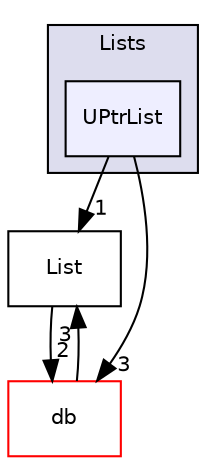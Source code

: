 digraph "src/OpenFOAM/containers/Lists/UPtrList" {
  bgcolor=transparent;
  compound=true
  node [ fontsize="10", fontname="Helvetica"];
  edge [ labelfontsize="10", labelfontname="Helvetica"];
  subgraph clusterdir_f87fe3b02e96c330e8a853ff310f1666 {
    graph [ bgcolor="#ddddee", pencolor="black", label="Lists" fontname="Helvetica", fontsize="10", URL="dir_f87fe3b02e96c330e8a853ff310f1666.html"]
  dir_2811f4c4688ca27f69fd3d2fc5f94bd6 [shape=box, label="UPtrList", style="filled", fillcolor="#eeeeff", pencolor="black", URL="dir_2811f4c4688ca27f69fd3d2fc5f94bd6.html"];
  }
  dir_03aa4c8470f056a9cdca8307712625bf [shape=box label="List" URL="dir_03aa4c8470f056a9cdca8307712625bf.html"];
  dir_63c634f7a7cfd679ac26c67fb30fc32f [shape=box label="db" color="red" URL="dir_63c634f7a7cfd679ac26c67fb30fc32f.html"];
  dir_2811f4c4688ca27f69fd3d2fc5f94bd6->dir_03aa4c8470f056a9cdca8307712625bf [headlabel="1", labeldistance=1.5 headhref="dir_001941_001932.html"];
  dir_2811f4c4688ca27f69fd3d2fc5f94bd6->dir_63c634f7a7cfd679ac26c67fb30fc32f [headlabel="3", labeldistance=1.5 headhref="dir_001941_001943.html"];
  dir_03aa4c8470f056a9cdca8307712625bf->dir_63c634f7a7cfd679ac26c67fb30fc32f [headlabel="2", labeldistance=1.5 headhref="dir_001932_001943.html"];
  dir_63c634f7a7cfd679ac26c67fb30fc32f->dir_03aa4c8470f056a9cdca8307712625bf [headlabel="3", labeldistance=1.5 headhref="dir_001943_001932.html"];
}
